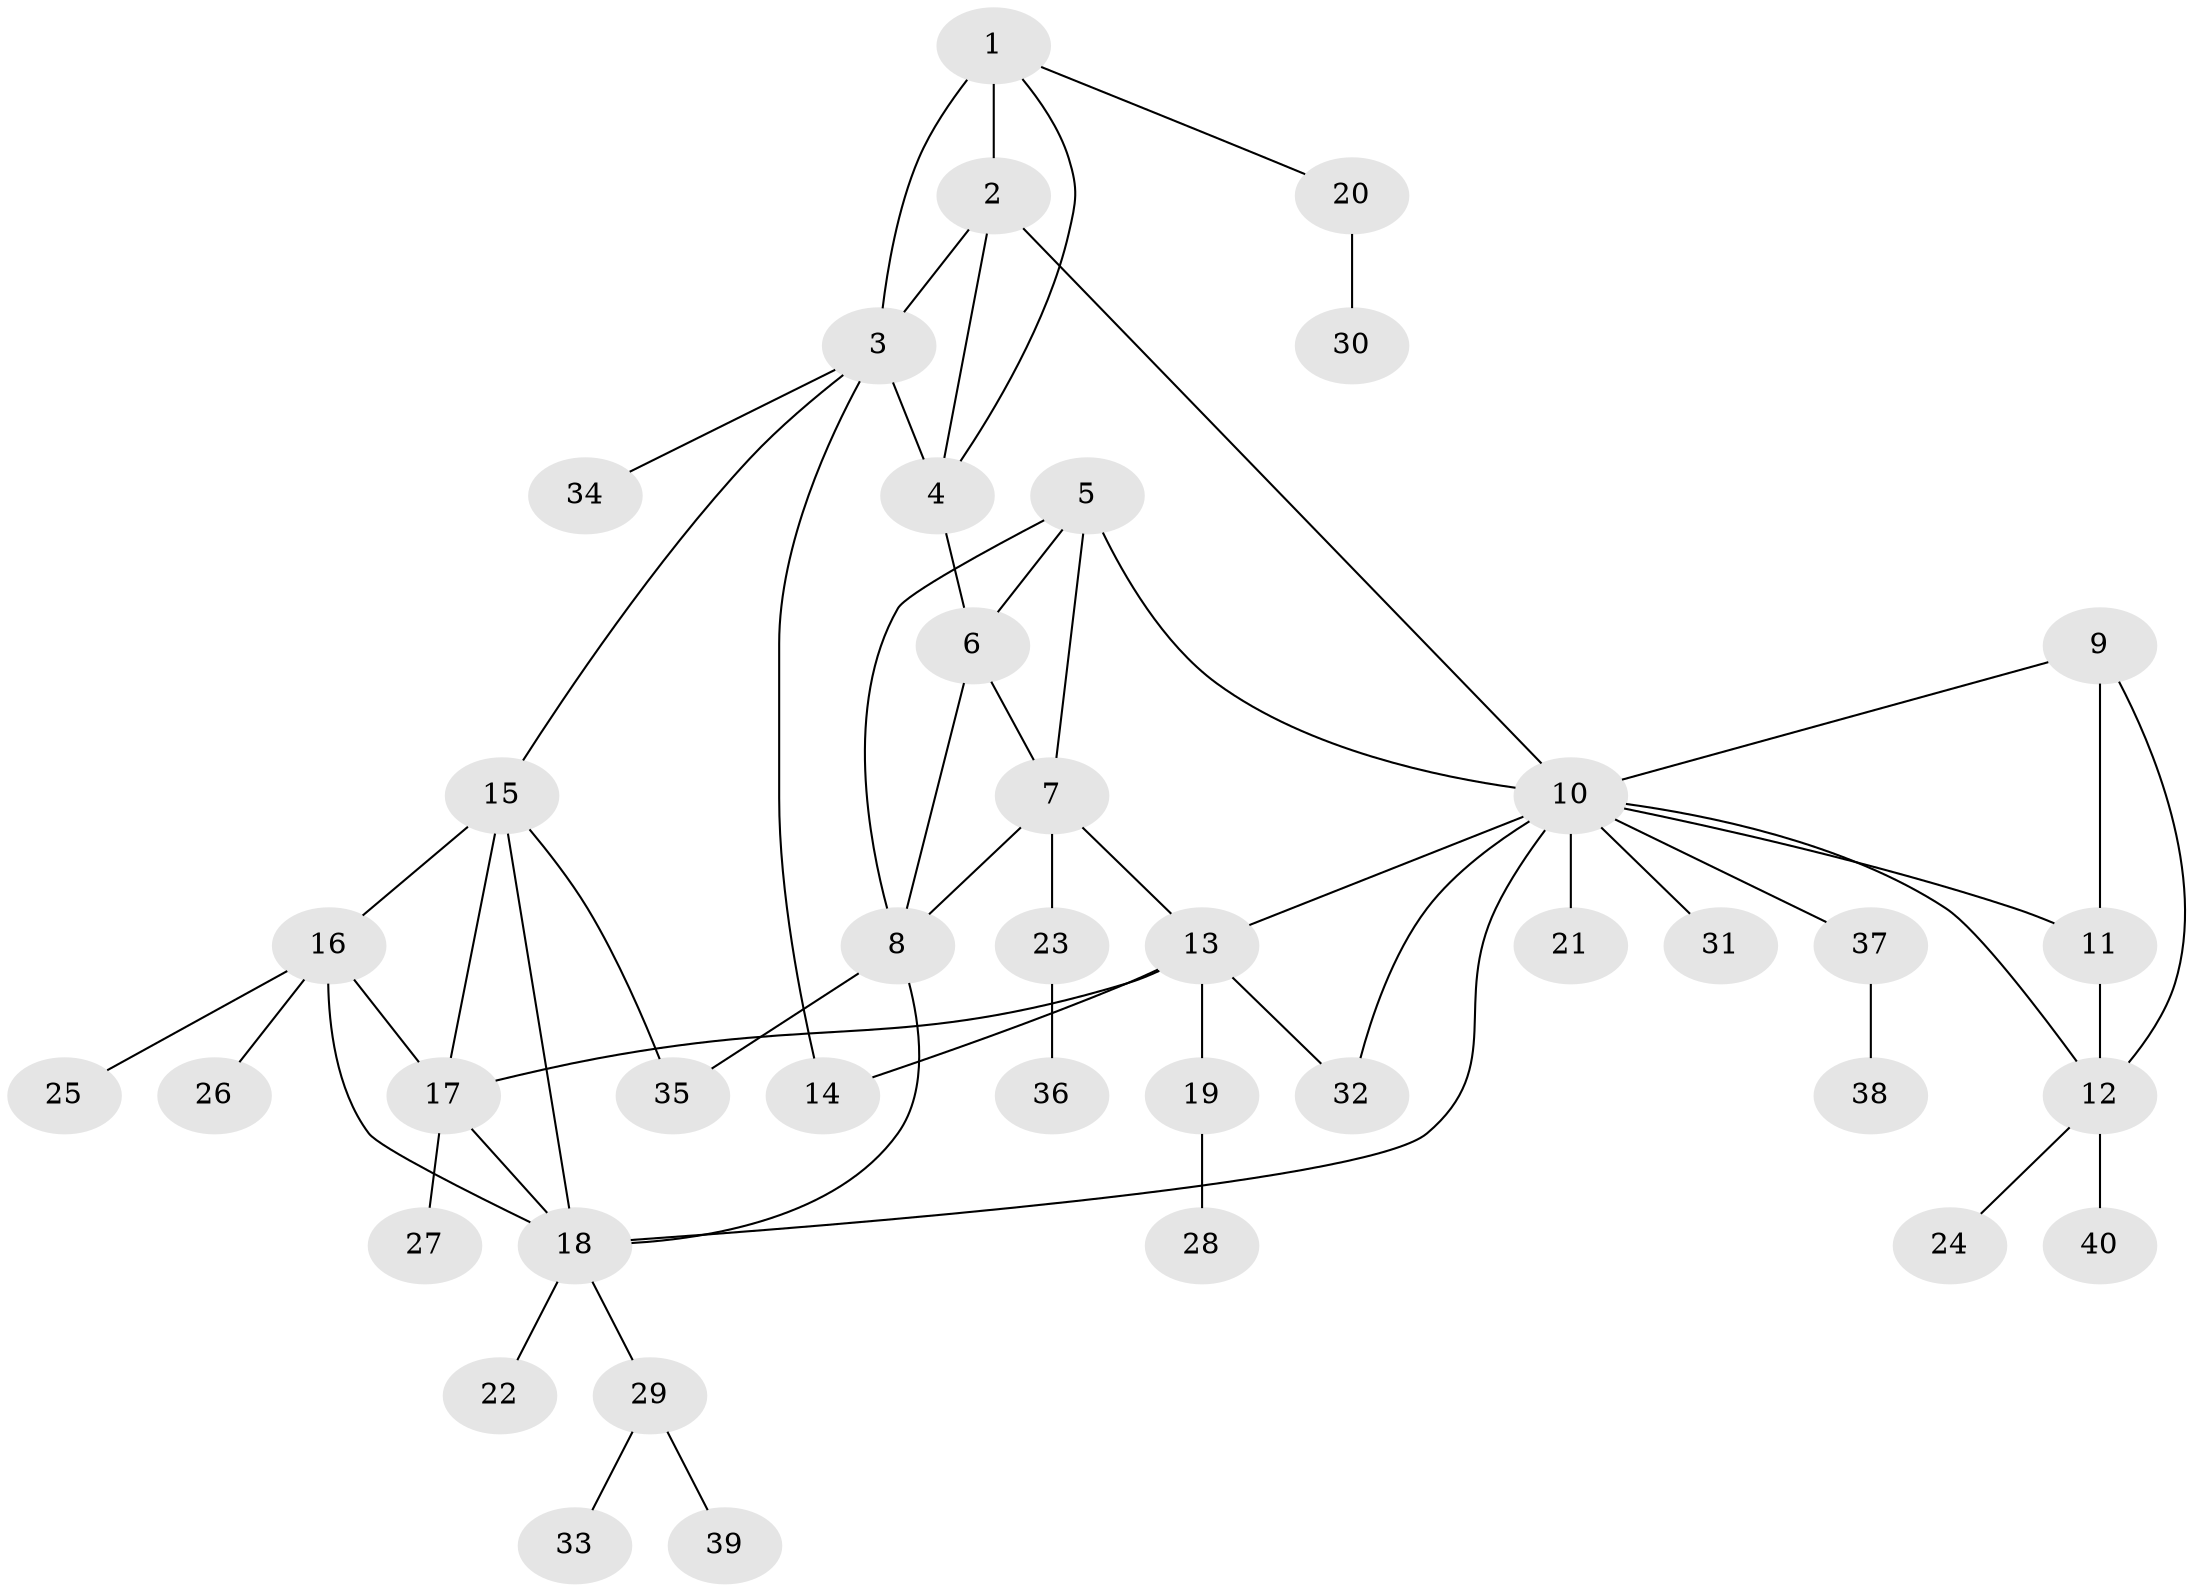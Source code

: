 // original degree distribution, {4: 0.05, 5: 0.075, 8: 0.0375, 9: 0.0125, 7: 0.0375, 12: 0.0125, 3: 0.0625, 6: 0.025, 1: 0.5625, 2: 0.125}
// Generated by graph-tools (version 1.1) at 2025/37/03/09/25 02:37:17]
// undirected, 40 vertices, 59 edges
graph export_dot {
graph [start="1"]
  node [color=gray90,style=filled];
  1;
  2;
  3;
  4;
  5;
  6;
  7;
  8;
  9;
  10;
  11;
  12;
  13;
  14;
  15;
  16;
  17;
  18;
  19;
  20;
  21;
  22;
  23;
  24;
  25;
  26;
  27;
  28;
  29;
  30;
  31;
  32;
  33;
  34;
  35;
  36;
  37;
  38;
  39;
  40;
  1 -- 2 [weight=1.0];
  1 -- 3 [weight=2.0];
  1 -- 4 [weight=1.0];
  1 -- 20 [weight=1.0];
  2 -- 3 [weight=1.0];
  2 -- 4 [weight=1.0];
  2 -- 10 [weight=1.0];
  3 -- 4 [weight=1.0];
  3 -- 14 [weight=1.0];
  3 -- 15 [weight=1.0];
  3 -- 34 [weight=1.0];
  4 -- 6 [weight=1.0];
  5 -- 6 [weight=1.0];
  5 -- 7 [weight=1.0];
  5 -- 8 [weight=2.0];
  5 -- 10 [weight=1.0];
  6 -- 7 [weight=1.0];
  6 -- 8 [weight=1.0];
  7 -- 8 [weight=1.0];
  7 -- 13 [weight=1.0];
  7 -- 23 [weight=4.0];
  8 -- 18 [weight=1.0];
  8 -- 35 [weight=1.0];
  9 -- 10 [weight=1.0];
  9 -- 11 [weight=2.0];
  9 -- 12 [weight=1.0];
  10 -- 11 [weight=1.0];
  10 -- 12 [weight=1.0];
  10 -- 13 [weight=1.0];
  10 -- 18 [weight=1.0];
  10 -- 21 [weight=1.0];
  10 -- 31 [weight=1.0];
  10 -- 32 [weight=1.0];
  10 -- 37 [weight=1.0];
  11 -- 12 [weight=1.0];
  12 -- 24 [weight=1.0];
  12 -- 40 [weight=3.0];
  13 -- 14 [weight=3.0];
  13 -- 17 [weight=1.0];
  13 -- 19 [weight=1.0];
  13 -- 32 [weight=1.0];
  15 -- 16 [weight=2.0];
  15 -- 17 [weight=1.0];
  15 -- 18 [weight=1.0];
  15 -- 35 [weight=1.0];
  16 -- 17 [weight=1.0];
  16 -- 18 [weight=1.0];
  16 -- 25 [weight=1.0];
  16 -- 26 [weight=1.0];
  17 -- 18 [weight=1.0];
  17 -- 27 [weight=1.0];
  18 -- 22 [weight=1.0];
  18 -- 29 [weight=1.0];
  19 -- 28 [weight=1.0];
  20 -- 30 [weight=4.0];
  23 -- 36 [weight=1.0];
  29 -- 33 [weight=1.0];
  29 -- 39 [weight=1.0];
  37 -- 38 [weight=1.0];
}
